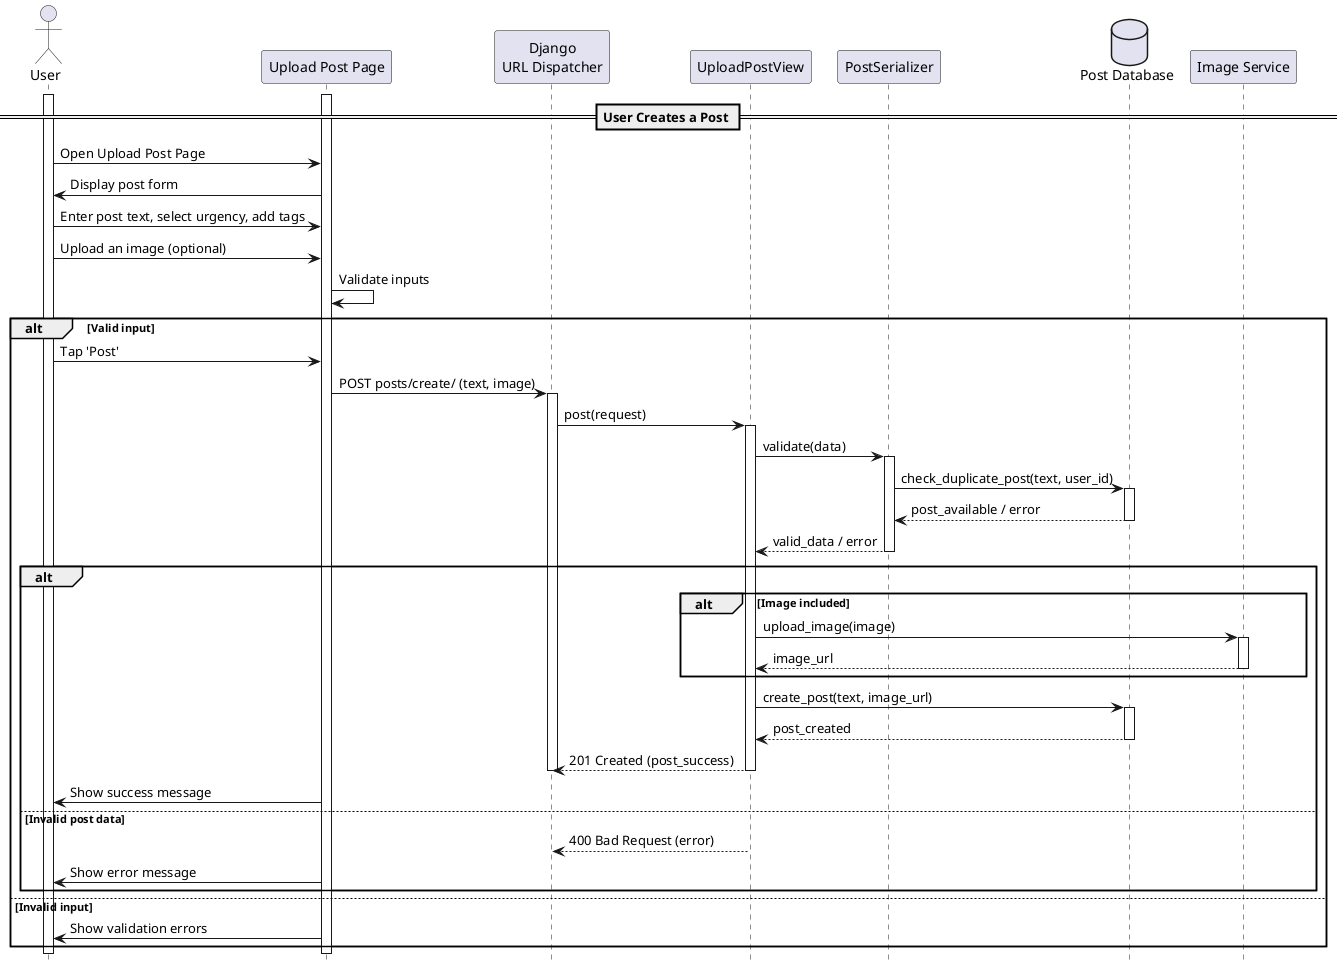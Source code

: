 @startuml upload_post

hide footbox

actor User
participant "Upload Post Page" as UI
participant "Django\nURL Dispatcher" as API
participant "UploadPostView" as view_upload_post
participant "PostSerializer" as serializer_post
database "Post Database" as table_posts
participant "Image Service" as image_service

== User Creates a Post ==
activate User
activate UI
User -> UI: Open Upload Post Page
UI -> User: Display post form


User -> UI: Enter post text, select urgency, add tags
User -> UI: Upload an image (optional)

UI -> UI: Validate inputs

alt Valid input
    User -> UI: Tap 'Post'
    UI -> API: POST posts/create/ (text, image)
    activate API

    API -> view_upload_post: post(request)
    activate view_upload_post

    view_upload_post -> serializer_post: validate(data)
    activate serializer_post

    serializer_post -> table_posts: check_duplicate_post(text, user_id)
    activate table_posts

    table_posts --> serializer_post: post_available / error
    deactivate table_posts

    serializer_post --> view_upload_post: valid_data / error
    deactivate serializer_post

    alt 
        alt Image included
            view_upload_post -> image_service: upload_image(image)
            activate image_service
            image_service --> view_upload_post: image_url
            deactivate image_service
        end

        view_upload_post -> table_posts: create_post(text, image_url)
        activate table_posts

        table_posts --> view_upload_post: post_created
        deactivate table_posts

        view_upload_post --> API: 201 Created (post_success)
        deactivate view_upload_post
        deactivate API

        UI -> User: Show success message
    else Invalid post data
        view_upload_post --> API: 400 Bad Request (error)
        deactivate view_upload_post
        deactivate API

        UI -> User: Show error message
    end
else Invalid input
    UI -> User: Show validation errors
end

deactivate UI
deactivate User

@enduml
